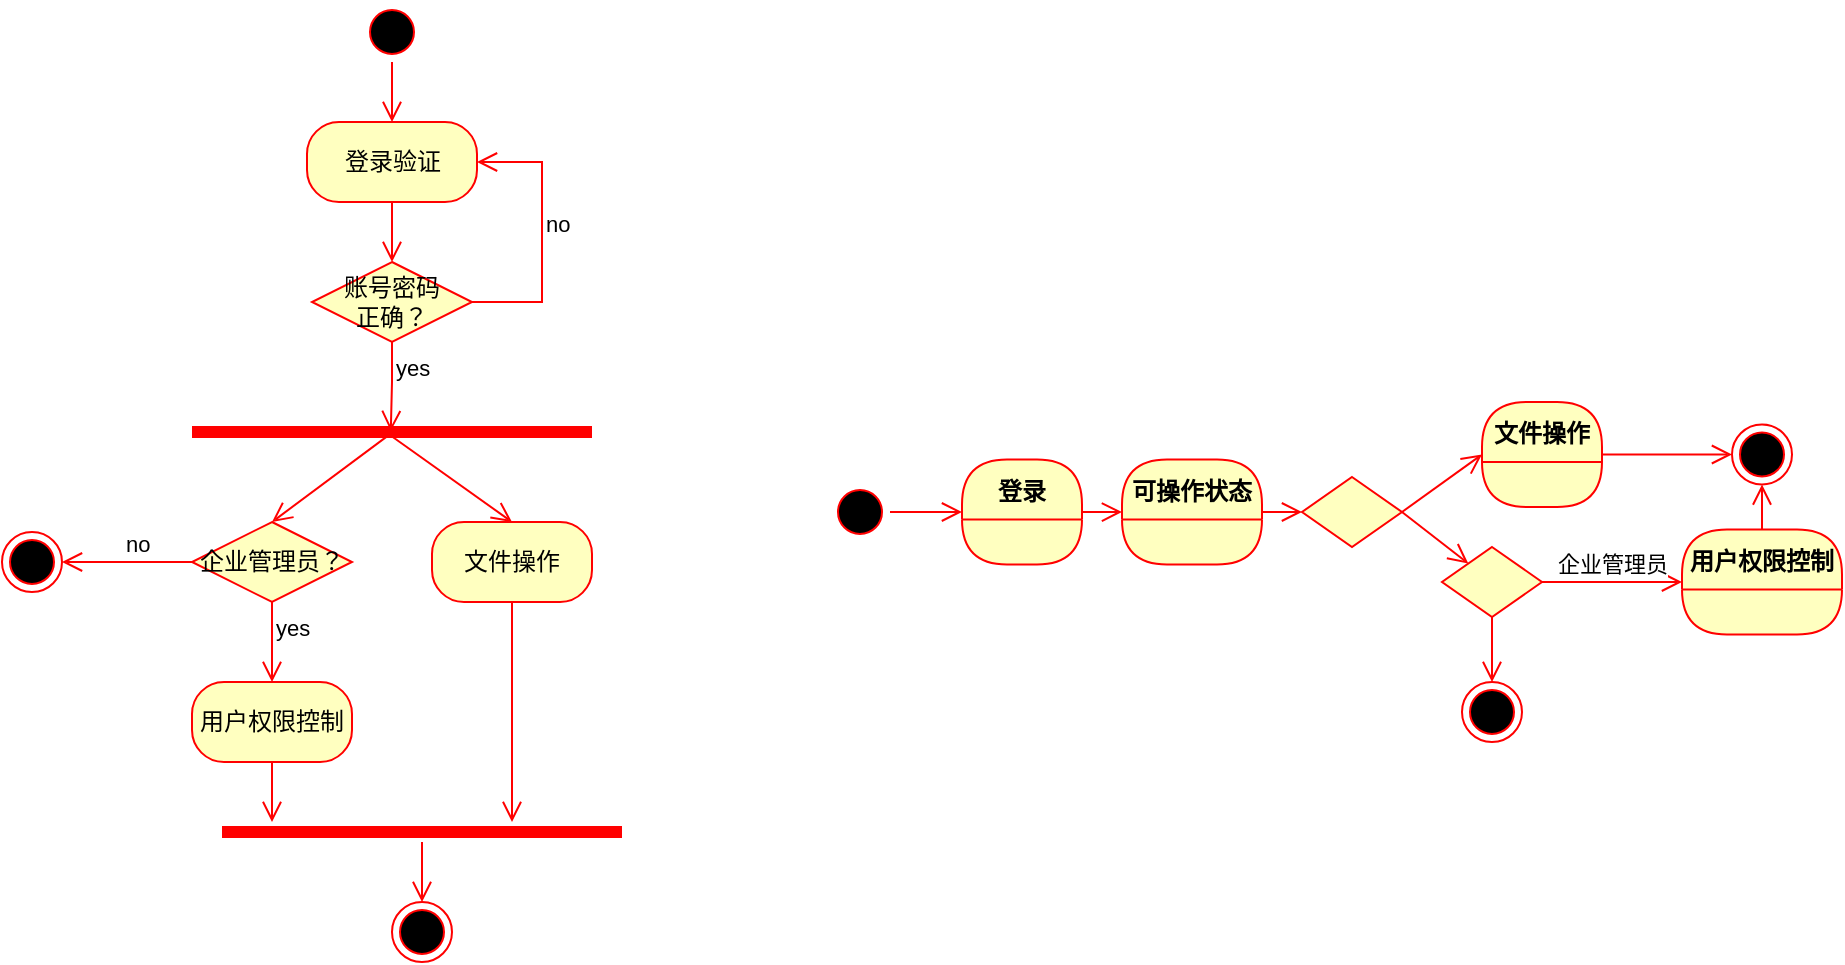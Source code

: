 <mxfile version="15.4.3" type="github">
  <diagram id="pND5nDB5iUdsbkgv2MBZ" name="Page-1">
    <mxGraphModel dx="1647" dy="402" grid="1" gridSize="10" guides="1" tooltips="1" connect="1" arrows="1" fold="1" page="1" pageScale="1" pageWidth="827" pageHeight="1169" math="0" shadow="0">
      <root>
        <mxCell id="0" />
        <mxCell id="1" parent="0" />
        <mxCell id="ze4fmGdvRAelDF033-lO-1" value="" style="ellipse;html=1;shape=startState;fillColor=#000000;strokeColor=#ff0000;" vertex="1" parent="1">
          <mxGeometry x="150" y="50" width="30" height="30" as="geometry" />
        </mxCell>
        <mxCell id="ze4fmGdvRAelDF033-lO-2" value="" style="edgeStyle=orthogonalEdgeStyle;html=1;verticalAlign=bottom;endArrow=open;endSize=8;strokeColor=#ff0000;rounded=0;entryX=0.5;entryY=0;entryDx=0;entryDy=0;" edge="1" source="ze4fmGdvRAelDF033-lO-1" parent="1" target="ze4fmGdvRAelDF033-lO-6">
          <mxGeometry relative="1" as="geometry">
            <mxPoint x="165" y="110" as="targetPoint" />
          </mxGeometry>
        </mxCell>
        <mxCell id="ze4fmGdvRAelDF033-lO-6" value="登录验证" style="rounded=1;whiteSpace=wrap;html=1;arcSize=40;fontColor=#000000;fillColor=#ffffc0;strokeColor=#ff0000;" vertex="1" parent="1">
          <mxGeometry x="122.5" y="110" width="85" height="40" as="geometry" />
        </mxCell>
        <mxCell id="ze4fmGdvRAelDF033-lO-7" value="" style="edgeStyle=orthogonalEdgeStyle;html=1;verticalAlign=bottom;endArrow=open;endSize=8;strokeColor=#ff0000;rounded=0;" edge="1" source="ze4fmGdvRAelDF033-lO-6" parent="1">
          <mxGeometry relative="1" as="geometry">
            <mxPoint x="165" y="180" as="targetPoint" />
          </mxGeometry>
        </mxCell>
        <mxCell id="ze4fmGdvRAelDF033-lO-9" value="账号密码&lt;br&gt;正确？" style="rhombus;whiteSpace=wrap;html=1;fillColor=#ffffc0;strokeColor=#ff0000;" vertex="1" parent="1">
          <mxGeometry x="125" y="180" width="80" height="40" as="geometry" />
        </mxCell>
        <mxCell id="ze4fmGdvRAelDF033-lO-10" value="no" style="edgeStyle=orthogonalEdgeStyle;html=1;align=left;verticalAlign=bottom;endArrow=open;endSize=8;strokeColor=#ff0000;rounded=0;entryX=1;entryY=0.5;entryDx=0;entryDy=0;exitX=1;exitY=0.5;exitDx=0;exitDy=0;" edge="1" source="ze4fmGdvRAelDF033-lO-9" parent="1" target="ze4fmGdvRAelDF033-lO-6">
          <mxGeometry x="-0.054" relative="1" as="geometry">
            <mxPoint x="260" y="200" as="targetPoint" />
            <Array as="points">
              <mxPoint x="240" y="200" />
              <mxPoint x="240" y="130" />
            </Array>
            <mxPoint as="offset" />
          </mxGeometry>
        </mxCell>
        <mxCell id="ze4fmGdvRAelDF033-lO-11" value="yes" style="edgeStyle=orthogonalEdgeStyle;html=1;align=left;verticalAlign=top;endArrow=open;endSize=8;strokeColor=#ff0000;rounded=0;exitX=0.5;exitY=1;exitDx=0;exitDy=0;entryX=0.497;entryY=0.455;entryDx=0;entryDy=0;entryPerimeter=0;" edge="1" source="ze4fmGdvRAelDF033-lO-9" parent="1" target="ze4fmGdvRAelDF033-lO-13">
          <mxGeometry x="-1" relative="1" as="geometry">
            <mxPoint x="165" y="260" as="targetPoint" />
          </mxGeometry>
        </mxCell>
        <mxCell id="ze4fmGdvRAelDF033-lO-13" value="" style="shape=line;html=1;strokeWidth=6;strokeColor=#ff0000;" vertex="1" parent="1">
          <mxGeometry x="65" y="260" width="200" height="10" as="geometry" />
        </mxCell>
        <mxCell id="ze4fmGdvRAelDF033-lO-15" value="" style="html=1;verticalAlign=bottom;endArrow=open;endSize=8;strokeColor=#ff0000;rounded=0;exitX=0.496;exitY=0.593;exitDx=0;exitDy=0;exitPerimeter=0;entryX=0.5;entryY=0;entryDx=0;entryDy=0;" edge="1" parent="1" source="ze4fmGdvRAelDF033-lO-13" target="ze4fmGdvRAelDF033-lO-17">
          <mxGeometry relative="1" as="geometry">
            <mxPoint x="110" y="310" as="targetPoint" />
            <mxPoint x="164.66" y="270" as="sourcePoint" />
          </mxGeometry>
        </mxCell>
        <mxCell id="ze4fmGdvRAelDF033-lO-16" value="" style="html=1;verticalAlign=bottom;endArrow=open;endSize=8;strokeColor=#ff0000;rounded=0;exitX=0.486;exitY=0.524;exitDx=0;exitDy=0;exitPerimeter=0;entryX=0.5;entryY=0;entryDx=0;entryDy=0;" edge="1" parent="1" source="ze4fmGdvRAelDF033-lO-13" target="ze4fmGdvRAelDF033-lO-20">
          <mxGeometry relative="1" as="geometry">
            <mxPoint x="220" y="310" as="targetPoint" />
            <mxPoint x="174.66" y="280" as="sourcePoint" />
          </mxGeometry>
        </mxCell>
        <mxCell id="ze4fmGdvRAelDF033-lO-17" value="企业管理员？" style="rhombus;whiteSpace=wrap;html=1;fillColor=#ffffc0;strokeColor=#ff0000;" vertex="1" parent="1">
          <mxGeometry x="65" y="310" width="80" height="40" as="geometry" />
        </mxCell>
        <mxCell id="ze4fmGdvRAelDF033-lO-18" value="no" style="edgeStyle=orthogonalEdgeStyle;html=1;align=left;verticalAlign=bottom;endArrow=open;endSize=8;strokeColor=#ff0000;rounded=0;" edge="1" source="ze4fmGdvRAelDF033-lO-17" parent="1">
          <mxGeometry x="0.077" relative="1" as="geometry">
            <mxPoint y="330" as="targetPoint" />
            <mxPoint as="offset" />
          </mxGeometry>
        </mxCell>
        <mxCell id="ze4fmGdvRAelDF033-lO-19" value="yes" style="edgeStyle=orthogonalEdgeStyle;html=1;align=left;verticalAlign=top;endArrow=open;endSize=8;strokeColor=#ff0000;rounded=0;entryX=0.5;entryY=0;entryDx=0;entryDy=0;" edge="1" source="ze4fmGdvRAelDF033-lO-17" parent="1" target="ze4fmGdvRAelDF033-lO-22">
          <mxGeometry x="-1" relative="1" as="geometry">
            <mxPoint x="105" y="410" as="targetPoint" />
          </mxGeometry>
        </mxCell>
        <mxCell id="ze4fmGdvRAelDF033-lO-20" value="文件操作" style="rounded=1;whiteSpace=wrap;html=1;arcSize=40;fontColor=#000000;fillColor=#ffffc0;strokeColor=#ff0000;" vertex="1" parent="1">
          <mxGeometry x="185" y="310" width="80" height="40" as="geometry" />
        </mxCell>
        <mxCell id="ze4fmGdvRAelDF033-lO-21" value="" style="edgeStyle=orthogonalEdgeStyle;html=1;verticalAlign=bottom;endArrow=open;endSize=8;strokeColor=#ff0000;rounded=0;" edge="1" source="ze4fmGdvRAelDF033-lO-20" parent="1">
          <mxGeometry relative="1" as="geometry">
            <mxPoint x="225" y="460" as="targetPoint" />
          </mxGeometry>
        </mxCell>
        <mxCell id="ze4fmGdvRAelDF033-lO-22" value="用户权限控制" style="rounded=1;whiteSpace=wrap;html=1;arcSize=40;fontColor=#000000;fillColor=#ffffc0;strokeColor=#ff0000;" vertex="1" parent="1">
          <mxGeometry x="65" y="390" width="80" height="40" as="geometry" />
        </mxCell>
        <mxCell id="ze4fmGdvRAelDF033-lO-23" value="" style="edgeStyle=orthogonalEdgeStyle;html=1;verticalAlign=bottom;endArrow=open;endSize=8;strokeColor=#ff0000;rounded=0;" edge="1" parent="1" source="ze4fmGdvRAelDF033-lO-22">
          <mxGeometry relative="1" as="geometry">
            <mxPoint x="105" y="460" as="targetPoint" />
          </mxGeometry>
        </mxCell>
        <mxCell id="ze4fmGdvRAelDF033-lO-27" value="" style="ellipse;html=1;shape=endState;fillColor=#000000;strokeColor=#ff0000;" vertex="1" parent="1">
          <mxGeometry x="-30" y="315" width="30" height="30" as="geometry" />
        </mxCell>
        <mxCell id="ze4fmGdvRAelDF033-lO-28" value="" style="shape=line;html=1;strokeWidth=6;strokeColor=#ff0000;" vertex="1" parent="1">
          <mxGeometry x="80" y="460" width="200" height="10" as="geometry" />
        </mxCell>
        <mxCell id="ze4fmGdvRAelDF033-lO-29" value="" style="edgeStyle=orthogonalEdgeStyle;html=1;verticalAlign=bottom;endArrow=open;endSize=8;strokeColor=#ff0000;rounded=0;entryX=0.5;entryY=0;entryDx=0;entryDy=0;" edge="1" source="ze4fmGdvRAelDF033-lO-28" parent="1" target="ze4fmGdvRAelDF033-lO-30">
          <mxGeometry relative="1" as="geometry">
            <mxPoint x="180" y="530" as="targetPoint" />
          </mxGeometry>
        </mxCell>
        <mxCell id="ze4fmGdvRAelDF033-lO-30" value="" style="ellipse;html=1;shape=endState;fillColor=#000000;strokeColor=#ff0000;" vertex="1" parent="1">
          <mxGeometry x="165" y="500" width="30" height="30" as="geometry" />
        </mxCell>
        <mxCell id="ze4fmGdvRAelDF033-lO-32" value="" style="ellipse;html=1;shape=startState;fillColor=#000000;strokeColor=#ff0000;" vertex="1" parent="1">
          <mxGeometry x="384" y="290" width="30" height="30" as="geometry" />
        </mxCell>
        <mxCell id="ze4fmGdvRAelDF033-lO-33" value="" style="edgeStyle=orthogonalEdgeStyle;html=1;verticalAlign=bottom;endArrow=open;endSize=8;strokeColor=#ff0000;rounded=0;" edge="1" source="ze4fmGdvRAelDF033-lO-32" parent="1">
          <mxGeometry relative="1" as="geometry">
            <mxPoint x="450" y="305" as="targetPoint" />
          </mxGeometry>
        </mxCell>
        <mxCell id="ze4fmGdvRAelDF033-lO-34" value="登录" style="swimlane;fontStyle=1;align=center;verticalAlign=middle;childLayout=stackLayout;horizontal=1;startSize=30;horizontalStack=0;resizeParent=0;resizeLast=1;container=0;fontColor=#000000;collapsible=0;rounded=1;arcSize=47;strokeColor=#ff0000;fillColor=#ffffc0;swimlaneFillColor=#ffffc0;dropTarget=0;" vertex="1" parent="1">
          <mxGeometry x="450" y="278.75" width="60" height="52.5" as="geometry" />
        </mxCell>
        <mxCell id="ze4fmGdvRAelDF033-lO-36" value="" style="edgeStyle=orthogonalEdgeStyle;html=1;verticalAlign=bottom;endArrow=open;endSize=8;strokeColor=#ff0000;rounded=0;entryX=0;entryY=0.5;entryDx=0;entryDy=0;" edge="1" source="ze4fmGdvRAelDF033-lO-34" parent="1" target="ze4fmGdvRAelDF033-lO-37">
          <mxGeometry relative="1" as="geometry">
            <mxPoint x="550" y="305" as="targetPoint" />
          </mxGeometry>
        </mxCell>
        <mxCell id="ze4fmGdvRAelDF033-lO-37" value="可操作状态" style="swimlane;fontStyle=1;align=center;verticalAlign=middle;childLayout=stackLayout;horizontal=1;startSize=30;horizontalStack=0;resizeParent=0;resizeLast=1;container=0;fontColor=#000000;collapsible=0;rounded=1;arcSize=47;strokeColor=#ff0000;fillColor=#ffffc0;swimlaneFillColor=#ffffc0;dropTarget=0;" vertex="1" parent="1">
          <mxGeometry x="530" y="278.75" width="70" height="52.5" as="geometry" />
        </mxCell>
        <mxCell id="ze4fmGdvRAelDF033-lO-38" value="" style="rhombus;whiteSpace=wrap;html=1;fillColor=#ffffc0;strokeColor=#ff0000;" vertex="1" parent="1">
          <mxGeometry x="620" y="287.5" width="50" height="35" as="geometry" />
        </mxCell>
        <mxCell id="ze4fmGdvRAelDF033-lO-39" value="" style="edgeStyle=orthogonalEdgeStyle;html=1;verticalAlign=bottom;endArrow=open;endSize=8;strokeColor=#ff0000;rounded=0;entryX=0;entryY=0.5;entryDx=0;entryDy=0;exitX=1;exitY=0.5;exitDx=0;exitDy=0;" edge="1" parent="1" source="ze4fmGdvRAelDF033-lO-37" target="ze4fmGdvRAelDF033-lO-38">
          <mxGeometry relative="1" as="geometry">
            <mxPoint x="550" y="315" as="targetPoint" />
            <mxPoint x="520" y="315.083" as="sourcePoint" />
          </mxGeometry>
        </mxCell>
        <mxCell id="ze4fmGdvRAelDF033-lO-40" value="" style="rhombus;whiteSpace=wrap;html=1;fillColor=#ffffc0;strokeColor=#ff0000;" vertex="1" parent="1">
          <mxGeometry x="690" y="322.5" width="50" height="35" as="geometry" />
        </mxCell>
        <mxCell id="ze4fmGdvRAelDF033-lO-41" value="" style="html=1;verticalAlign=bottom;endArrow=open;endSize=8;strokeColor=#ff0000;rounded=0;exitX=1;exitY=0.5;exitDx=0;exitDy=0;" edge="1" parent="1" source="ze4fmGdvRAelDF033-lO-38" target="ze4fmGdvRAelDF033-lO-40">
          <mxGeometry relative="1" as="geometry">
            <mxPoint x="740" y="304.58" as="targetPoint" />
            <mxPoint x="700" y="304.58" as="sourcePoint" />
          </mxGeometry>
        </mxCell>
        <mxCell id="ze4fmGdvRAelDF033-lO-42" value="文件操作" style="swimlane;fontStyle=1;align=center;verticalAlign=middle;childLayout=stackLayout;horizontal=1;startSize=30;horizontalStack=0;resizeParent=0;resizeLast=1;container=0;fontColor=#000000;collapsible=0;rounded=1;arcSize=47;strokeColor=#ff0000;fillColor=#ffffc0;swimlaneFillColor=#ffffc0;dropTarget=0;" vertex="1" parent="1">
          <mxGeometry x="710" y="250" width="60" height="52.5" as="geometry" />
        </mxCell>
        <mxCell id="ze4fmGdvRAelDF033-lO-43" value="用户权限控制" style="swimlane;fontStyle=1;align=center;verticalAlign=middle;childLayout=stackLayout;horizontal=1;startSize=30;horizontalStack=0;resizeParent=0;resizeLast=1;container=0;fontColor=#000000;collapsible=0;rounded=1;arcSize=47;strokeColor=#ff0000;fillColor=#ffffc0;swimlaneFillColor=#ffffc0;dropTarget=0;" vertex="1" parent="1">
          <mxGeometry x="810" y="313.75" width="80" height="52.5" as="geometry" />
        </mxCell>
        <mxCell id="ze4fmGdvRAelDF033-lO-44" value="企业管理员" style="html=1;verticalAlign=bottom;endArrow=open;endSize=8;strokeColor=#ff0000;rounded=0;exitX=1;exitY=0.5;exitDx=0;exitDy=0;entryX=0;entryY=0.5;entryDx=0;entryDy=0;" edge="1" parent="1" source="ze4fmGdvRAelDF033-lO-40" target="ze4fmGdvRAelDF033-lO-43">
          <mxGeometry relative="1" as="geometry">
            <mxPoint x="830" y="349" as="targetPoint" />
            <mxPoint x="710" y="314.58" as="sourcePoint" />
          </mxGeometry>
        </mxCell>
        <mxCell id="ze4fmGdvRAelDF033-lO-46" value="" style="html=1;verticalAlign=bottom;endArrow=open;endSize=8;strokeColor=#ff0000;rounded=0;exitX=1;exitY=0.5;exitDx=0;exitDy=0;entryX=0;entryY=0.5;entryDx=0;entryDy=0;" edge="1" parent="1" source="ze4fmGdvRAelDF033-lO-38" target="ze4fmGdvRAelDF033-lO-42">
          <mxGeometry relative="1" as="geometry">
            <mxPoint x="772.315" y="360.13" as="targetPoint" />
            <mxPoint x="720" y="324.58" as="sourcePoint" />
          </mxGeometry>
        </mxCell>
        <mxCell id="ze4fmGdvRAelDF033-lO-47" value="" style="ellipse;html=1;shape=endState;fillColor=#000000;strokeColor=#ff0000;" vertex="1" parent="1">
          <mxGeometry x="700" y="390" width="30" height="30" as="geometry" />
        </mxCell>
        <mxCell id="ze4fmGdvRAelDF033-lO-48" value="" style="html=1;verticalAlign=bottom;endArrow=open;endSize=8;strokeColor=#ff0000;rounded=0;exitX=0.5;exitY=1;exitDx=0;exitDy=0;entryX=0.5;entryY=0;entryDx=0;entryDy=0;" edge="1" parent="1" source="ze4fmGdvRAelDF033-lO-40" target="ze4fmGdvRAelDF033-lO-47">
          <mxGeometry relative="1" as="geometry">
            <mxPoint x="782.315" y="370.13" as="targetPoint" />
            <mxPoint x="730" y="334.58" as="sourcePoint" />
          </mxGeometry>
        </mxCell>
        <mxCell id="ze4fmGdvRAelDF033-lO-49" value="" style="ellipse;html=1;shape=endState;fillColor=#000000;strokeColor=#ff0000;" vertex="1" parent="1">
          <mxGeometry x="835" y="261.25" width="30" height="30" as="geometry" />
        </mxCell>
        <mxCell id="ze4fmGdvRAelDF033-lO-50" value="" style="html=1;verticalAlign=bottom;endArrow=open;endSize=8;strokeColor=#ff0000;rounded=0;exitX=1;exitY=0.5;exitDx=0;exitDy=0;entryX=0;entryY=0.5;entryDx=0;entryDy=0;" edge="1" parent="1" source="ze4fmGdvRAelDF033-lO-42" target="ze4fmGdvRAelDF033-lO-49">
          <mxGeometry relative="1" as="geometry">
            <mxPoint x="725" y="400" as="targetPoint" />
            <mxPoint x="725" y="367.5" as="sourcePoint" />
          </mxGeometry>
        </mxCell>
        <mxCell id="ze4fmGdvRAelDF033-lO-51" value="" style="html=1;verticalAlign=bottom;endArrow=open;endSize=8;strokeColor=#ff0000;rounded=0;exitX=0.5;exitY=0;exitDx=0;exitDy=0;entryX=0.5;entryY=1;entryDx=0;entryDy=0;" edge="1" parent="1" source="ze4fmGdvRAelDF033-lO-43" target="ze4fmGdvRAelDF033-lO-49">
          <mxGeometry relative="1" as="geometry">
            <mxPoint x="860" y="286.25" as="targetPoint" />
            <mxPoint x="780" y="286.25" as="sourcePoint" />
          </mxGeometry>
        </mxCell>
      </root>
    </mxGraphModel>
  </diagram>
</mxfile>
